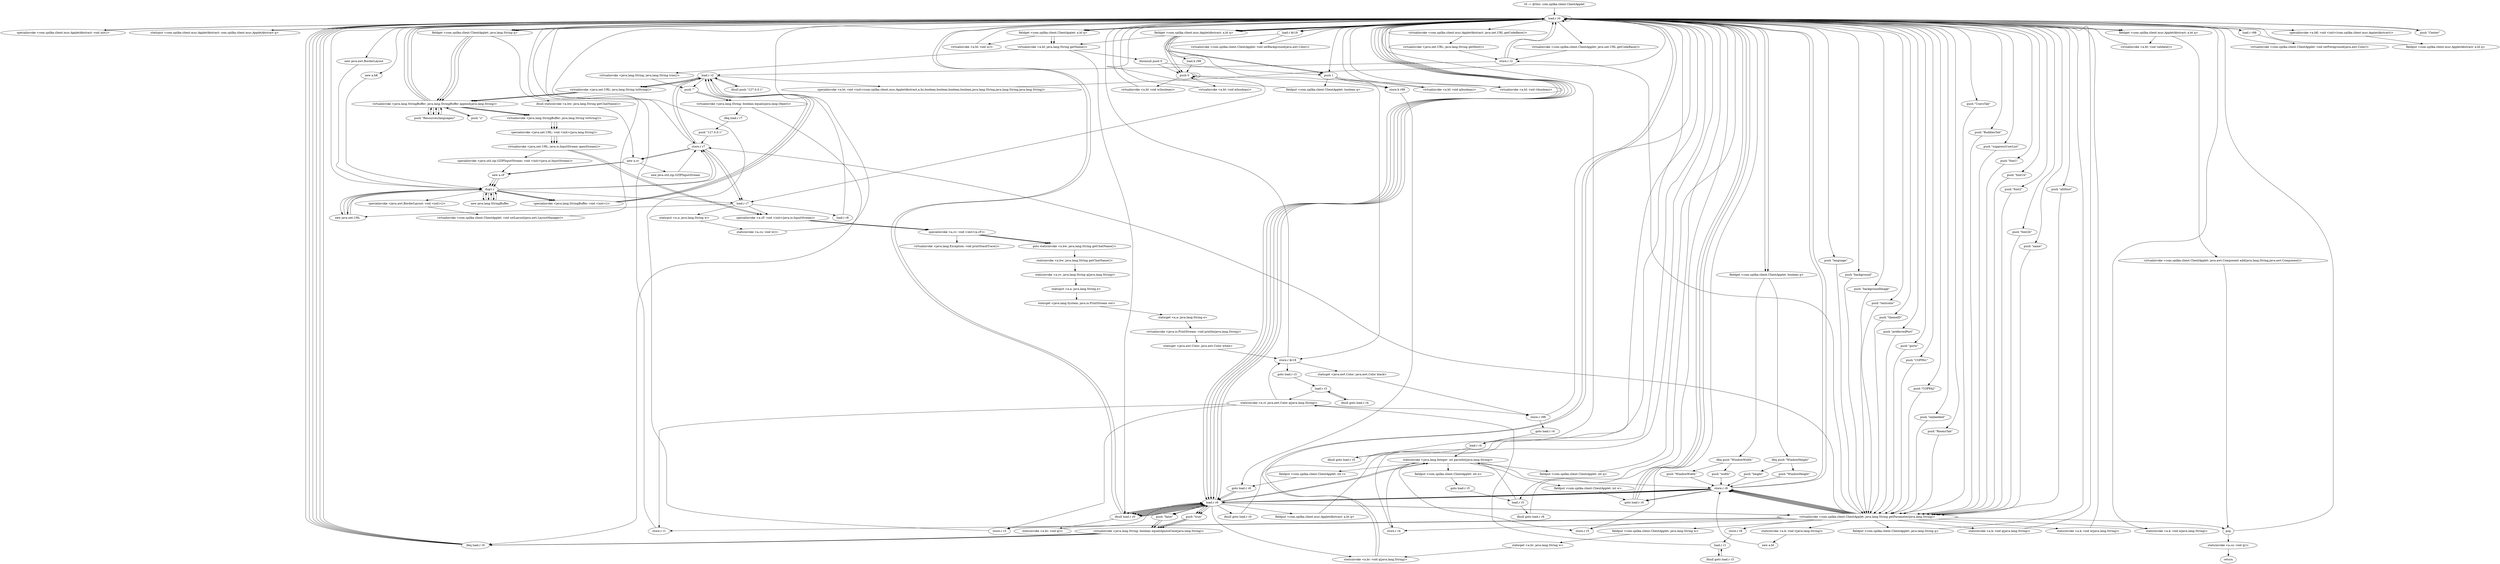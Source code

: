 digraph "" {
    "r0 := @this: com.spilka.client.ClientApplet"
    "load.r r0"
    "r0 := @this: com.spilka.client.ClientApplet"->"load.r r0";
    "specialinvoke <com.spilka.client.muc.AppletAbstract: void init()>"
    "load.r r0"->"specialinvoke <com.spilka.client.muc.AppletAbstract: void init()>";
    "specialinvoke <com.spilka.client.muc.AppletAbstract: void init()>"->"load.r r0";
    "staticput <com.spilka.client.muc.AppletAbstract: com.spilka.client.muc.AppletAbstract q>"
    "load.r r0"->"staticput <com.spilka.client.muc.AppletAbstract: com.spilka.client.muc.AppletAbstract q>";
    "staticput <com.spilka.client.muc.AppletAbstract: com.spilka.client.muc.AppletAbstract q>"->"load.r r0";
    "virtualinvoke <com.spilka.client.muc.AppletAbstract: java.net.URL getCodeBase()>"
    "load.r r0"->"virtualinvoke <com.spilka.client.muc.AppletAbstract: java.net.URL getCodeBase()>";
    "virtualinvoke <java.net.URL: java.lang.String getHost()>"
    "virtualinvoke <com.spilka.client.muc.AppletAbstract: java.net.URL getCodeBase()>"->"virtualinvoke <java.net.URL: java.lang.String getHost()>";
    "store.r r2"
    "virtualinvoke <java.net.URL: java.lang.String getHost()>"->"store.r r2";
    "load.r r2"
    "store.r r2"->"load.r r2";
    "store.r r7"
    "load.r r2"->"store.r r7";
    "store.r r7"->"load.r r2";
    "ifnull push \"127.0.0.1\""
    "load.r r2"->"ifnull push \"127.0.0.1\"";
    "ifnull push \"127.0.0.1\""->"load.r r2";
    "push \"\""
    "load.r r2"->"push \"\"";
    "virtualinvoke <java.lang.String: boolean equals(java.lang.Object)>"
    "push \"\""->"virtualinvoke <java.lang.String: boolean equals(java.lang.Object)>";
    "ifeq load.r r7"
    "virtualinvoke <java.lang.String: boolean equals(java.lang.Object)>"->"ifeq load.r r7";
    "push \"127.0.0.1\""
    "ifeq load.r r7"->"push \"127.0.0.1\"";
    "push \"127.0.0.1\""->"store.r r7";
    "load.r r7"
    "store.r r7"->"load.r r7";
    "staticput <a.a: java.lang.String w>"
    "load.r r7"->"staticput <a.a: java.lang.String w>";
    "staticinvoke <a.cu: void w()>"
    "staticput <a.a: java.lang.String w>"->"staticinvoke <a.cu: void w()>";
    "staticinvoke <a.cu: void w()>"->"load.r r0";
    "virtualinvoke <com.spilka.client.ClientApplet: java.net.URL getCodeBase()>"
    "load.r r0"->"virtualinvoke <com.spilka.client.ClientApplet: java.net.URL getCodeBase()>";
    "virtualinvoke <com.spilka.client.ClientApplet: java.net.URL getCodeBase()>"->"store.r r2";
    "store.r r2"->"load.r r0";
    "load.r r0"->"load.r r0";
    "push \"altHost\""
    "load.r r0"->"push \"altHost\"";
    "virtualinvoke <com.spilka.client.ClientApplet: java.lang.String getParameter(java.lang.String)>"
    "push \"altHost\""->"virtualinvoke <com.spilka.client.ClientApplet: java.lang.String getParameter(java.lang.String)>";
    "fieldput <com.spilka.client.ClientApplet: java.lang.String w>"
    "virtualinvoke <com.spilka.client.ClientApplet: java.lang.String getParameter(java.lang.String)>"->"fieldput <com.spilka.client.ClientApplet: java.lang.String w>";
    "staticget <a.br: java.lang.String w>"
    "fieldput <com.spilka.client.ClientApplet: java.lang.String w>"->"staticget <a.br: java.lang.String w>";
    "staticinvoke <a.br: void q(java.lang.String)>"
    "staticget <a.br: java.lang.String w>"->"staticinvoke <a.br: void q(java.lang.String)>";
    "staticinvoke <a.br: void q(java.lang.String)>"->"load.r r0";
    "load.r r0"->"load.r r0";
    "push \"language\""
    "load.r r0"->"push \"language\"";
    "push \"language\""->"virtualinvoke <com.spilka.client.ClientApplet: java.lang.String getParameter(java.lang.String)>";
    "fieldput <com.spilka.client.ClientApplet: java.lang.String q>"
    "virtualinvoke <com.spilka.client.ClientApplet: java.lang.String getParameter(java.lang.String)>"->"fieldput <com.spilka.client.ClientApplet: java.lang.String q>";
    "fieldput <com.spilka.client.ClientApplet: java.lang.String q>"->"load.r r0";
    "fieldget <com.spilka.client.ClientApplet: java.lang.String q>"
    "load.r r0"->"fieldget <com.spilka.client.ClientApplet: java.lang.String q>";
    "ifnull staticinvoke <a.bw: java.lang.String getChatName()>"
    "fieldget <com.spilka.client.ClientApplet: java.lang.String q>"->"ifnull staticinvoke <a.bw: java.lang.String getChatName()>";
    "new a.cv"
    "ifnull staticinvoke <a.bw: java.lang.String getChatName()>"->"new a.cv";
    "new java.util.zip.GZIPInputStream"
    "new a.cv"->"new java.util.zip.GZIPInputStream";
    "new java.util.zip.GZIPInputStream"->"store.r r7";
    "store.r r7"->"load.r r7";
    "new java.net.URL"
    "load.r r7"->"new java.net.URL";
    "dup1.r"
    "new java.net.URL"->"dup1.r";
    "new java.lang.StringBuffer"
    "dup1.r"->"new java.lang.StringBuffer";
    "new java.lang.StringBuffer"->"dup1.r";
    "dup1.r"->"store.r r7";
    "store.r r7"->"new a.cv";
    "new a.cF"
    "new a.cv"->"new a.cF";
    "new a.cF"->"dup1.r";
    "dup1.r"->"new java.net.URL";
    "new java.net.URL"->"dup1.r";
    "dup1.r"->"new java.lang.StringBuffer";
    "new java.lang.StringBuffer"->"dup1.r";
    "specialinvoke <java.lang.StringBuffer: void <init>()>"
    "dup1.r"->"specialinvoke <java.lang.StringBuffer: void <init>()>";
    "specialinvoke <java.lang.StringBuffer: void <init>()>"->"load.r r2";
    "virtualinvoke <java.net.URL: java.lang.String toString()>"
    "load.r r2"->"virtualinvoke <java.net.URL: java.lang.String toString()>";
    "virtualinvoke <java.lang.StringBuffer: java.lang.StringBuffer append(java.lang.String)>"
    "virtualinvoke <java.net.URL: java.lang.String toString()>"->"virtualinvoke <java.lang.StringBuffer: java.lang.StringBuffer append(java.lang.String)>";
    "push \"Resources/languages/\""
    "virtualinvoke <java.lang.StringBuffer: java.lang.StringBuffer append(java.lang.String)>"->"push \"Resources/languages/\"";
    "push \"Resources/languages/\""->"virtualinvoke <java.lang.StringBuffer: java.lang.StringBuffer append(java.lang.String)>";
    "virtualinvoke <java.lang.StringBuffer: java.lang.StringBuffer append(java.lang.String)>"->"load.r r0";
    "load.r r0"->"fieldget <com.spilka.client.ClientApplet: java.lang.String q>";
    "fieldget <com.spilka.client.ClientApplet: java.lang.String q>"->"virtualinvoke <java.lang.StringBuffer: java.lang.StringBuffer append(java.lang.String)>";
    "virtualinvoke <java.lang.StringBuffer: java.lang.String toString()>"
    "virtualinvoke <java.lang.StringBuffer: java.lang.StringBuffer append(java.lang.String)>"->"virtualinvoke <java.lang.StringBuffer: java.lang.String toString()>";
    "specialinvoke <java.net.URL: void <init>(java.lang.String)>"
    "virtualinvoke <java.lang.StringBuffer: java.lang.String toString()>"->"specialinvoke <java.net.URL: void <init>(java.lang.String)>";
    "virtualinvoke <java.net.URL: java.io.InputStream openStream()>"
    "specialinvoke <java.net.URL: void <init>(java.lang.String)>"->"virtualinvoke <java.net.URL: java.io.InputStream openStream()>";
    "specialinvoke <a.cF: void <init>(java.io.InputStream)>"
    "virtualinvoke <java.net.URL: java.io.InputStream openStream()>"->"specialinvoke <a.cF: void <init>(java.io.InputStream)>";
    "specialinvoke <a.cv: void <init>(a.cF)>"
    "specialinvoke <a.cF: void <init>(java.io.InputStream)>"->"specialinvoke <a.cv: void <init>(a.cF)>";
    "goto staticinvoke <a.bw: java.lang.String getChatName()>"
    "specialinvoke <a.cv: void <init>(a.cF)>"->"goto staticinvoke <a.bw: java.lang.String getChatName()>";
    "staticinvoke <a.bw: java.lang.String getChatName()>"
    "goto staticinvoke <a.bw: java.lang.String getChatName()>"->"staticinvoke <a.bw: java.lang.String getChatName()>";
    "staticinvoke <a.cv: java.lang.String q(java.lang.String)>"
    "staticinvoke <a.bw: java.lang.String getChatName()>"->"staticinvoke <a.cv: java.lang.String q(java.lang.String)>";
    "staticput <a.a: java.lang.String e>"
    "staticinvoke <a.cv: java.lang.String q(java.lang.String)>"->"staticput <a.a: java.lang.String e>";
    "staticget <java.lang.System: java.io.PrintStream out>"
    "staticput <a.a: java.lang.String e>"->"staticget <java.lang.System: java.io.PrintStream out>";
    "staticget <a.a: java.lang.String e>"
    "staticget <java.lang.System: java.io.PrintStream out>"->"staticget <a.a: java.lang.String e>";
    "virtualinvoke <java.io.PrintStream: void println(java.lang.String)>"
    "staticget <a.a: java.lang.String e>"->"virtualinvoke <java.io.PrintStream: void println(java.lang.String)>";
    "staticget <java.awt.Color: java.awt.Color white>"
    "virtualinvoke <java.io.PrintStream: void println(java.lang.String)>"->"staticget <java.awt.Color: java.awt.Color white>";
    "store.r $r18"
    "staticget <java.awt.Color: java.awt.Color white>"->"store.r $r18";
    "staticget <java.awt.Color: java.awt.Color black>"
    "store.r $r18"->"staticget <java.awt.Color: java.awt.Color black>";
    "store.r r98"
    "staticget <java.awt.Color: java.awt.Color black>"->"store.r r98";
    "store.r r98"->"load.r r0";
    "push \"background\""
    "load.r r0"->"push \"background\"";
    "push \"background\""->"virtualinvoke <com.spilka.client.ClientApplet: java.lang.String getParameter(java.lang.String)>";
    "store.r r1"
    "virtualinvoke <com.spilka.client.ClientApplet: java.lang.String getParameter(java.lang.String)>"->"store.r r1";
    "store.r r1"->"load.r r0";
    "push \"backgroundImage\""
    "load.r r0"->"push \"backgroundImage\"";
    "push \"backgroundImage\""->"virtualinvoke <com.spilka.client.ClientApplet: java.lang.String getParameter(java.lang.String)>";
    "virtualinvoke <com.spilka.client.ClientApplet: java.lang.String getParameter(java.lang.String)>"->"store.r r2";
    "store.r r2"->"load.r r0";
    "push \"textcolor\""
    "load.r r0"->"push \"textcolor\"";
    "push \"textcolor\""->"virtualinvoke <com.spilka.client.ClientApplet: java.lang.String getParameter(java.lang.String)>";
    "store.r r3"
    "virtualinvoke <com.spilka.client.ClientApplet: java.lang.String getParameter(java.lang.String)>"->"store.r r3";
    "store.r r3"->"load.r r0";
    "push \"themeID\""
    "load.r r0"->"push \"themeID\"";
    "push \"themeID\""->"virtualinvoke <com.spilka.client.ClientApplet: java.lang.String getParameter(java.lang.String)>";
    "store.r r4"
    "virtualinvoke <com.spilka.client.ClientApplet: java.lang.String getParameter(java.lang.String)>"->"store.r r4";
    "store.r r4"->"load.r r0";
    "push \"preferredPort\""
    "load.r r0"->"push \"preferredPort\"";
    "push \"preferredPort\""->"virtualinvoke <com.spilka.client.ClientApplet: java.lang.String getParameter(java.lang.String)>";
    "store.r r5"
    "virtualinvoke <com.spilka.client.ClientApplet: java.lang.String getParameter(java.lang.String)>"->"store.r r5";
    "store.r r5"->"load.r r0";
    "push \"ports\""
    "load.r r0"->"push \"ports\"";
    "push \"ports\""->"virtualinvoke <com.spilka.client.ClientApplet: java.lang.String getParameter(java.lang.String)>";
    "store.r r6"
    "virtualinvoke <com.spilka.client.ClientApplet: java.lang.String getParameter(java.lang.String)>"->"store.r r6";
    "store.r r6"->"load.r r0";
    "push \"COPPA1\""
    "load.r r0"->"push \"COPPA1\"";
    "push \"COPPA1\""->"virtualinvoke <com.spilka.client.ClientApplet: java.lang.String getParameter(java.lang.String)>";
    "virtualinvoke <com.spilka.client.ClientApplet: java.lang.String getParameter(java.lang.String)>"->"store.r r7";
    "store.r r7"->"load.r r0";
    "push \"COPPA2\""
    "load.r r0"->"push \"COPPA2\"";
    "push \"COPPA2\""->"virtualinvoke <com.spilka.client.ClientApplet: java.lang.String getParameter(java.lang.String)>";
    "store.r r8"
    "virtualinvoke <com.spilka.client.ClientApplet: java.lang.String getParameter(java.lang.String)>"->"store.r r8";
    "load.r r1"
    "store.r r8"->"load.r r1";
    "ifnull goto load.r r3"
    "load.r r1"->"ifnull goto load.r r3";
    "ifnull goto load.r r3"->"load.r r1";
    "staticinvoke <a.cl: java.awt.Color q(java.lang.String)>"
    "load.r r1"->"staticinvoke <a.cl: java.awt.Color q(java.lang.String)>";
    "staticinvoke <a.cl: java.awt.Color q(java.lang.String)>"->"store.r $r18";
    "goto load.r r3"
    "store.r $r18"->"goto load.r r3";
    "load.r r3"
    "goto load.r r3"->"load.r r3";
    "ifnull goto load.r r4"
    "load.r r3"->"ifnull goto load.r r4";
    "ifnull goto load.r r4"->"load.r r3";
    "load.r r3"->"staticinvoke <a.cl: java.awt.Color q(java.lang.String)>";
    "staticinvoke <a.cl: java.awt.Color q(java.lang.String)>"->"store.r r98";
    "goto load.r r4"
    "store.r r98"->"goto load.r r4";
    "load.r r4"
    "goto load.r r4"->"load.r r4";
    "ifnull goto load.r r5"
    "load.r r4"->"ifnull goto load.r r5";
    "ifnull goto load.r r5"->"load.r r0";
    "load.r r0"->"load.r r4";
    "staticinvoke <java.lang.Integer: int parseInt(java.lang.String)>"
    "load.r r4"->"staticinvoke <java.lang.Integer: int parseInt(java.lang.String)>";
    "fieldput <com.spilka.client.ClientApplet: int e>"
    "staticinvoke <java.lang.Integer: int parseInt(java.lang.String)>"->"fieldput <com.spilka.client.ClientApplet: int e>";
    "goto load.r r5"
    "fieldput <com.spilka.client.ClientApplet: int e>"->"goto load.r r5";
    "load.r r5"
    "goto load.r r5"->"load.r r5";
    "ifnull goto load.r r6"
    "load.r r5"->"ifnull goto load.r r6";
    "ifnull goto load.r r6"->"load.r r0";
    "load.r r0"->"load.r r5";
    "load.r r5"->"staticinvoke <java.lang.Integer: int parseInt(java.lang.String)>";
    "fieldput <com.spilka.client.ClientApplet: int r>"
    "staticinvoke <java.lang.Integer: int parseInt(java.lang.String)>"->"fieldput <com.spilka.client.ClientApplet: int r>";
    "goto load.r r6"
    "fieldput <com.spilka.client.ClientApplet: int r>"->"goto load.r r6";
    "load.r r6"
    "goto load.r r6"->"load.r r6";
    "ifnull load.r r0"
    "load.r r6"->"ifnull load.r r0";
    "staticinvoke <a.br: void q()>"
    "ifnull load.r r0"->"staticinvoke <a.br: void q()>";
    "staticinvoke <a.br: void q()>"->"load.r r6";
    "load.r r6"->"staticinvoke <a.br: void q(java.lang.String)>";
    "staticinvoke <a.br: void q(java.lang.String)>"->"load.r r0";
    "load.r $r18"
    "load.r r0"->"load.r $r18";
    "virtualinvoke <com.spilka.client.ClientApplet: void setBackground(java.awt.Color)>"
    "load.r $r18"->"virtualinvoke <com.spilka.client.ClientApplet: void setBackground(java.awt.Color)>";
    "virtualinvoke <com.spilka.client.ClientApplet: void setBackground(java.awt.Color)>"->"load.r r0";
    "load.r r98"
    "load.r r0"->"load.r r98";
    "virtualinvoke <com.spilka.client.ClientApplet: void setForeground(java.awt.Color)>"
    "load.r r98"->"virtualinvoke <com.spilka.client.ClientApplet: void setForeground(java.awt.Color)>";
    "virtualinvoke <com.spilka.client.ClientApplet: void setForeground(java.awt.Color)>"->"load.r r0";
    "new java.awt.BorderLayout"
    "load.r r0"->"new java.awt.BorderLayout";
    "new java.awt.BorderLayout"->"dup1.r";
    "specialinvoke <java.awt.BorderLayout: void <init>()>"
    "dup1.r"->"specialinvoke <java.awt.BorderLayout: void <init>()>";
    "virtualinvoke <com.spilka.client.ClientApplet: void setLayout(java.awt.LayoutManager)>"
    "specialinvoke <java.awt.BorderLayout: void <init>()>"->"virtualinvoke <com.spilka.client.ClientApplet: void setLayout(java.awt.LayoutManager)>";
    "virtualinvoke <com.spilka.client.ClientApplet: void setLayout(java.awt.LayoutManager)>"->"load.r r0";
    "push \"embedded\""
    "load.r r0"->"push \"embedded\"";
    "push \"embedded\""->"virtualinvoke <com.spilka.client.ClientApplet: java.lang.String getParameter(java.lang.String)>";
    "virtualinvoke <com.spilka.client.ClientApplet: java.lang.String getParameter(java.lang.String)>"->"store.r r6";
    "store.r r6"->"load.r r6";
    "load.r r6"->"ifnull load.r r0";
    "ifnull load.r r0"->"load.r r6";
    "push \"true\""
    "load.r r6"->"push \"true\"";
    "virtualinvoke <java.lang.String: boolean equalsIgnoreCase(java.lang.String)>"
    "push \"true\""->"virtualinvoke <java.lang.String: boolean equalsIgnoreCase(java.lang.String)>";
    "ifeq load.r r0"
    "virtualinvoke <java.lang.String: boolean equalsIgnoreCase(java.lang.String)>"->"ifeq load.r r0";
    "ifeq load.r r0"->"load.r r0";
    "push 1"
    "load.r r0"->"push 1";
    "fieldput <com.spilka.client.ClientApplet: boolean q>"
    "push 1"->"fieldput <com.spilka.client.ClientApplet: boolean q>";
    "fieldput <com.spilka.client.ClientApplet: boolean q>"->"load.r r0";
    "fieldget <com.spilka.client.ClientApplet: boolean q>"
    "load.r r0"->"fieldget <com.spilka.client.ClientApplet: boolean q>";
    "ifeq push \"WindowHeight\""
    "fieldget <com.spilka.client.ClientApplet: boolean q>"->"ifeq push \"WindowHeight\"";
    "push \"height\""
    "ifeq push \"WindowHeight\""->"push \"height\"";
    "push \"height\""->"store.r r6";
    "goto load.r r0"
    "store.r r6"->"goto load.r r0";
    "goto load.r r0"->"load.r r0";
    "load.r r0"->"load.r r6";
    "load.r r6"->"virtualinvoke <com.spilka.client.ClientApplet: java.lang.String getParameter(java.lang.String)>";
    "virtualinvoke <com.spilka.client.ClientApplet: java.lang.String getParameter(java.lang.String)>"->"store.r r6";
    "store.r r6"->"load.r r6";
    "load.r r6"->"ifnull load.r r0";
    "ifnull load.r r0"->"load.r r0";
    "load.r r0"->"load.r r6";
    "load.r r6"->"staticinvoke <java.lang.Integer: int parseInt(java.lang.String)>";
    "fieldput <com.spilka.client.ClientApplet: int q>"
    "staticinvoke <java.lang.Integer: int parseInt(java.lang.String)>"->"fieldput <com.spilka.client.ClientApplet: int q>";
    "fieldput <com.spilka.client.ClientApplet: int q>"->"load.r r0";
    "load.r r0"->"fieldget <com.spilka.client.ClientApplet: boolean q>";
    "ifeq push \"WindowWidth\""
    "fieldget <com.spilka.client.ClientApplet: boolean q>"->"ifeq push \"WindowWidth\"";
    "push \"width\""
    "ifeq push \"WindowWidth\""->"push \"width\"";
    "push \"width\""->"store.r r6";
    "store.r r6"->"goto load.r r0";
    "goto load.r r0"->"load.r r0";
    "load.r r0"->"load.r r6";
    "load.r r6"->"virtualinvoke <com.spilka.client.ClientApplet: java.lang.String getParameter(java.lang.String)>";
    "virtualinvoke <com.spilka.client.ClientApplet: java.lang.String getParameter(java.lang.String)>"->"store.r r6";
    "store.r r6"->"load.r r6";
    "ifnull goto load.r r0"
    "load.r r6"->"ifnull goto load.r r0";
    "ifnull goto load.r r0"->"load.r r0";
    "load.r r0"->"load.r r6";
    "load.r r6"->"staticinvoke <java.lang.Integer: int parseInt(java.lang.String)>";
    "fieldput <com.spilka.client.ClientApplet: int w>"
    "staticinvoke <java.lang.Integer: int parseInt(java.lang.String)>"->"fieldput <com.spilka.client.ClientApplet: int w>";
    "fieldput <com.spilka.client.ClientApplet: int w>"->"goto load.r r0";
    "goto load.r r0"->"load.r r0";
    "new a.bK"
    "load.r r0"->"new a.bK";
    "new a.bK"->"dup1.r";
    "dup1.r"->"load.r r0";
    "specialinvoke <a.bK: void <init>(com.spilka.client.muc.AppletAbstract)>"
    "load.r r0"->"specialinvoke <a.bK: void <init>(com.spilka.client.muc.AppletAbstract)>";
    "fieldput <com.spilka.client.muc.AppletAbstract: a.bI q>"
    "specialinvoke <a.bK: void <init>(com.spilka.client.muc.AppletAbstract)>"->"fieldput <com.spilka.client.muc.AppletAbstract: a.bI q>";
    "fieldput <com.spilka.client.muc.AppletAbstract: a.bI q>"->"load.r r0";
    "push \"RoomsTab\""
    "load.r r0"->"push \"RoomsTab\"";
    "push \"RoomsTab\""->"virtualinvoke <com.spilka.client.ClientApplet: java.lang.String getParameter(java.lang.String)>";
    "virtualinvoke <com.spilka.client.ClientApplet: java.lang.String getParameter(java.lang.String)>"->"store.r r6";
    "store.r r6"->"load.r r6";
    "load.r r6"->"ifnull load.r r0";
    "ifnull load.r r0"->"load.r r6";
    "push \"false\""
    "load.r r6"->"push \"false\"";
    "push \"false\""->"virtualinvoke <java.lang.String: boolean equalsIgnoreCase(java.lang.String)>";
    "virtualinvoke <java.lang.String: boolean equalsIgnoreCase(java.lang.String)>"->"ifeq load.r r0";
    "ifeq load.r r0"->"load.r r0";
    "fieldget <com.spilka.client.muc.AppletAbstract: a.bI q>"
    "load.r r0"->"fieldget <com.spilka.client.muc.AppletAbstract: a.bI q>";
    "push 0"
    "fieldget <com.spilka.client.muc.AppletAbstract: a.bI q>"->"push 0";
    "virtualinvoke <a.bI: void w(boolean)>"
    "push 0"->"virtualinvoke <a.bI: void w(boolean)>";
    "virtualinvoke <a.bI: void w(boolean)>"->"load.r r0";
    "push \"UsersTab\""
    "load.r r0"->"push \"UsersTab\"";
    "push \"UsersTab\""->"virtualinvoke <com.spilka.client.ClientApplet: java.lang.String getParameter(java.lang.String)>";
    "virtualinvoke <com.spilka.client.ClientApplet: java.lang.String getParameter(java.lang.String)>"->"store.r r6";
    "store.r r6"->"load.r r6";
    "load.r r6"->"ifnull load.r r0";
    "ifnull load.r r0"->"load.r r6";
    "load.r r6"->"push \"false\"";
    "push \"false\""->"virtualinvoke <java.lang.String: boolean equalsIgnoreCase(java.lang.String)>";
    "virtualinvoke <java.lang.String: boolean equalsIgnoreCase(java.lang.String)>"->"ifeq load.r r0";
    "ifeq load.r r0"->"load.r r0";
    "load.r r0"->"fieldget <com.spilka.client.muc.AppletAbstract: a.bI q>";
    "fieldget <com.spilka.client.muc.AppletAbstract: a.bI q>"->"push 0";
    "virtualinvoke <a.bI: void e(boolean)>"
    "push 0"->"virtualinvoke <a.bI: void e(boolean)>";
    "virtualinvoke <a.bI: void e(boolean)>"->"load.r r0";
    "push \"BuddiesTab\""
    "load.r r0"->"push \"BuddiesTab\"";
    "push \"BuddiesTab\""->"virtualinvoke <com.spilka.client.ClientApplet: java.lang.String getParameter(java.lang.String)>";
    "virtualinvoke <com.spilka.client.ClientApplet: java.lang.String getParameter(java.lang.String)>"->"store.r r6";
    "store.r r6"->"load.r r6";
    "load.r r6"->"ifnull load.r r0";
    "ifnull load.r r0"->"load.r r6";
    "load.r r6"->"push \"true\"";
    "push \"true\""->"virtualinvoke <java.lang.String: boolean equalsIgnoreCase(java.lang.String)>";
    "virtualinvoke <java.lang.String: boolean equalsIgnoreCase(java.lang.String)>"->"ifeq load.r r0";
    "ifeq load.r r0"->"load.r r0";
    "load.r r0"->"fieldget <com.spilka.client.muc.AppletAbstract: a.bI q>";
    "fieldget <com.spilka.client.muc.AppletAbstract: a.bI q>"->"push 1";
    "virtualinvoke <a.bI: void q(boolean)>"
    "push 1"->"virtualinvoke <a.bI: void q(boolean)>";
    "virtualinvoke <a.bI: void q(boolean)>"->"load.r r0";
    "push \"suppressUserList\""
    "load.r r0"->"push \"suppressUserList\"";
    "push \"suppressUserList\""->"virtualinvoke <com.spilka.client.ClientApplet: java.lang.String getParameter(java.lang.String)>";
    "virtualinvoke <com.spilka.client.ClientApplet: java.lang.String getParameter(java.lang.String)>"->"store.r r6";
    "store.r r6"->"load.r r6";
    "load.r r6"->"ifnull load.r r0";
    "ifnull load.r r0"->"load.r r6";
    "load.r r6"->"push \"true\"";
    "push \"true\""->"virtualinvoke <java.lang.String: boolean equalsIgnoreCase(java.lang.String)>";
    "virtualinvoke <java.lang.String: boolean equalsIgnoreCase(java.lang.String)>"->"ifeq load.r r0";
    "ifeq load.r r0"->"load.r r0";
    "load.r r0"->"fieldget <com.spilka.client.muc.AppletAbstract: a.bI q>";
    "fieldget <com.spilka.client.muc.AppletAbstract: a.bI q>"->"push 1";
    "virtualinvoke <a.bI: void r(boolean)>"
    "push 1"->"virtualinvoke <a.bI: void r(boolean)>";
    "virtualinvoke <a.bI: void r(boolean)>"->"load.r r0";
    "push \"font1\""
    "load.r r0"->"push \"font1\"";
    "push \"font1\""->"virtualinvoke <com.spilka.client.ClientApplet: java.lang.String getParameter(java.lang.String)>";
    "staticinvoke <a.k: void q(java.lang.String)>"
    "virtualinvoke <com.spilka.client.ClientApplet: java.lang.String getParameter(java.lang.String)>"->"staticinvoke <a.k: void q(java.lang.String)>";
    "staticinvoke <a.k: void q(java.lang.String)>"->"load.r r0";
    "push \"font1b\""
    "load.r r0"->"push \"font1b\"";
    "push \"font1b\""->"virtualinvoke <com.spilka.client.ClientApplet: java.lang.String getParameter(java.lang.String)>";
    "staticinvoke <a.k: void w(java.lang.String)>"
    "virtualinvoke <com.spilka.client.ClientApplet: java.lang.String getParameter(java.lang.String)>"->"staticinvoke <a.k: void w(java.lang.String)>";
    "staticinvoke <a.k: void w(java.lang.String)>"->"load.r r0";
    "push \"font2\""
    "load.r r0"->"push \"font2\"";
    "push \"font2\""->"virtualinvoke <com.spilka.client.ClientApplet: java.lang.String getParameter(java.lang.String)>";
    "staticinvoke <a.k: void e(java.lang.String)>"
    "virtualinvoke <com.spilka.client.ClientApplet: java.lang.String getParameter(java.lang.String)>"->"staticinvoke <a.k: void e(java.lang.String)>";
    "staticinvoke <a.k: void e(java.lang.String)>"->"load.r r0";
    "push \"font2b\""
    "load.r r0"->"push \"font2b\"";
    "push \"font2b\""->"virtualinvoke <com.spilka.client.ClientApplet: java.lang.String getParameter(java.lang.String)>";
    "staticinvoke <a.k: void r(java.lang.String)>"
    "virtualinvoke <com.spilka.client.ClientApplet: java.lang.String getParameter(java.lang.String)>"->"staticinvoke <a.k: void r(java.lang.String)>";
    "new a.bt"
    "staticinvoke <a.k: void r(java.lang.String)>"->"new a.bt";
    "new a.bt"->"store.r r6";
    "store.r r6"->"load.r r0";
    "load.r r0"->"fieldget <com.spilka.client.muc.AppletAbstract: a.bI q>";
    "fieldget <com.spilka.client.muc.AppletAbstract: a.bI q>"->"store.r $r18";
    "store.r $r18"->"load.r r0";
    "load.r r0"->"fieldget <com.spilka.client.muc.AppletAbstract: a.bI q>";
    "virtualinvoke <a.bI: java.lang.String getName()>"
    "fieldget <com.spilka.client.muc.AppletAbstract: a.bI q>"->"virtualinvoke <a.bI: java.lang.String getName()>";
    "ifnonnull push 0"
    "virtualinvoke <a.bI: java.lang.String getName()>"->"ifnonnull push 0";
    "ifnonnull push 0"->"push 1";
    "store.b r98"
    "push 1"->"store.b r98";
    "store.b r98"->"goto load.r r6";
    "goto load.r r6"->"load.r r6";
    "load.r r6"->"load.r r0";
    "load.r r0"->"load.r $r18";
    "load.b r98"
    "load.r $r18"->"load.b r98";
    "load.b r98"->"push 0";
    "push 0"->"push 0";
    "push 0"->"push 0";
    "push 0"->"load.r r7";
    "load.r r8"
    "load.r r7"->"load.r r8";
    "load.r r8"->"load.r r2";
    "specialinvoke <a.bt: void <init>(com.spilka.client.muc.AppletAbstract,a.bz,boolean,boolean,boolean,boolean,java.lang.String,java.lang.String,java.lang.String)>"
    "load.r r2"->"specialinvoke <a.bt: void <init>(com.spilka.client.muc.AppletAbstract,a.bz,boolean,boolean,boolean,boolean,java.lang.String,java.lang.String,java.lang.String)>";
    "specialinvoke <a.bt: void <init>(com.spilka.client.muc.AppletAbstract,a.bz,boolean,boolean,boolean,boolean,java.lang.String,java.lang.String,java.lang.String)>"->"load.r r0";
    "load.r r0"->"load.r r6";
    "fieldput <com.spilka.client.muc.AppletAbstract: a.bt q>"
    "load.r r6"->"fieldput <com.spilka.client.muc.AppletAbstract: a.bt q>";
    "fieldput <com.spilka.client.muc.AppletAbstract: a.bt q>"->"load.r r0";
    "push \"Center\""
    "load.r r0"->"push \"Center\"";
    "push \"Center\""->"load.r r0";
    "fieldget <com.spilka.client.muc.AppletAbstract: a.bt q>"
    "load.r r0"->"fieldget <com.spilka.client.muc.AppletAbstract: a.bt q>";
    "virtualinvoke <com.spilka.client.ClientApplet: java.awt.Component add(java.lang.String,java.awt.Component)>"
    "fieldget <com.spilka.client.muc.AppletAbstract: a.bt q>"->"virtualinvoke <com.spilka.client.ClientApplet: java.awt.Component add(java.lang.String,java.awt.Component)>";
    "pop"
    "virtualinvoke <com.spilka.client.ClientApplet: java.awt.Component add(java.lang.String,java.awt.Component)>"->"pop";
    "pop"->"load.r r0";
    "load.r r0"->"fieldget <com.spilka.client.muc.AppletAbstract: a.bt q>";
    "virtualinvoke <a.bt: void validate()>"
    "fieldget <com.spilka.client.muc.AppletAbstract: a.bt q>"->"virtualinvoke <a.bt: void validate()>";
    "virtualinvoke <a.bt: void validate()>"->"load.r r0";
    "fieldget <com.spilka.client.ClientApplet: a.bI q>"
    "load.r r0"->"fieldget <com.spilka.client.ClientApplet: a.bI q>";
    "fieldget <com.spilka.client.ClientApplet: a.bI q>"->"virtualinvoke <a.bI: java.lang.String getName()>";
    "virtualinvoke <a.bI: java.lang.String getName()>"->"ifnull load.r r0";
    "ifnull load.r r0"->"load.r r0";
    "load.r r0"->"fieldget <com.spilka.client.ClientApplet: a.bI q>";
    "fieldget <com.spilka.client.ClientApplet: a.bI q>"->"virtualinvoke <a.bI: java.lang.String getName()>";
    "virtualinvoke <java.lang.String: java.lang.String trim()>"
    "virtualinvoke <a.bI: java.lang.String getName()>"->"virtualinvoke <java.lang.String: java.lang.String trim()>";
    "virtualinvoke <java.lang.String: java.lang.String trim()>"->"push \"\"";
    "push \"\""->"virtualinvoke <java.lang.String: boolean equals(java.lang.Object)>";
    "virtualinvoke <java.lang.String: boolean equals(java.lang.Object)>"->"ifeq load.r r0";
    "ifeq load.r r0"->"load.r r0";
    "load.r r0"->"fieldget <com.spilka.client.ClientApplet: a.bI q>";
    "virtualinvoke <a.bI: void u()>"
    "fieldget <com.spilka.client.ClientApplet: a.bI q>"->"virtualinvoke <a.bI: void u()>";
    "virtualinvoke <a.bI: void u()>"->"load.r r0";
    "push \"name\""
    "load.r r0"->"push \"name\"";
    "push \"name\""->"virtualinvoke <com.spilka.client.ClientApplet: java.lang.String getParameter(java.lang.String)>";
    "virtualinvoke <com.spilka.client.ClientApplet: java.lang.String getParameter(java.lang.String)>"->"pop";
    "staticinvoke <a.cu: void q()>"
    "pop"->"staticinvoke <a.cu: void q()>";
    "return"
    "staticinvoke <a.cu: void q()>"->"return";
    "ifnonnull push 0"->"push 0";
    "push 0"->"store.b r98";
    "staticinvoke <java.lang.Integer: int parseInt(java.lang.String)>"->"store.r r6";
    "push \"WindowWidth\""
    "ifeq push \"WindowWidth\""->"push \"WindowWidth\"";
    "push \"WindowWidth\""->"store.r r6";
    "push \"WindowHeight\""
    "ifeq push \"WindowHeight\""->"push \"WindowHeight\"";
    "push \"WindowHeight\""->"store.r r6";
    "staticinvoke <java.lang.Integer: int parseInt(java.lang.String)>"->"store.r r5";
    "staticinvoke <java.lang.Integer: int parseInt(java.lang.String)>"->"store.r r4";
    "staticinvoke <a.cl: java.awt.Color q(java.lang.String)>"->"store.r r3";
    "staticinvoke <a.cl: java.awt.Color q(java.lang.String)>"->"store.r r1";
    "virtualinvoke <java.lang.Exception: void printStackTrace()>"
    "specialinvoke <a.cv: void <init>(a.cF)>"->"virtualinvoke <java.lang.Exception: void printStackTrace()>";
    "dup1.r"->"store.r r7";
    "store.r r7"->"new a.cv";
    "new a.cv"->"new a.cF";
    "new a.cF"->"dup1.r";
    "dup1.r"->"new java.net.URL";
    "new java.net.URL"->"dup1.r";
    "dup1.r"->"new java.lang.StringBuffer";
    "new java.lang.StringBuffer"->"dup1.r";
    "dup1.r"->"specialinvoke <java.lang.StringBuffer: void <init>()>";
    "specialinvoke <java.lang.StringBuffer: void <init>()>"->"load.r r2";
    "load.r r2"->"virtualinvoke <java.net.URL: java.lang.String toString()>";
    "virtualinvoke <java.net.URL: java.lang.String toString()>"->"virtualinvoke <java.lang.StringBuffer: java.lang.StringBuffer append(java.lang.String)>";
    "virtualinvoke <java.lang.StringBuffer: java.lang.StringBuffer append(java.lang.String)>"->"push \"Resources/languages/\"";
    "push \"Resources/languages/\""->"virtualinvoke <java.lang.StringBuffer: java.lang.StringBuffer append(java.lang.String)>";
    "virtualinvoke <java.lang.StringBuffer: java.lang.StringBuffer append(java.lang.String)>"->"load.r r0";
    "load.r r0"->"fieldget <com.spilka.client.ClientApplet: java.lang.String q>";
    "fieldget <com.spilka.client.ClientApplet: java.lang.String q>"->"virtualinvoke <java.lang.StringBuffer: java.lang.StringBuffer append(java.lang.String)>";
    "virtualinvoke <java.lang.StringBuffer: java.lang.StringBuffer append(java.lang.String)>"->"virtualinvoke <java.lang.StringBuffer: java.lang.String toString()>";
    "virtualinvoke <java.lang.StringBuffer: java.lang.String toString()>"->"specialinvoke <java.net.URL: void <init>(java.lang.String)>";
    "specialinvoke <java.net.URL: void <init>(java.lang.String)>"->"virtualinvoke <java.net.URL: java.io.InputStream openStream()>";
    "virtualinvoke <java.net.URL: java.io.InputStream openStream()>"->"specialinvoke <a.cF: void <init>(java.io.InputStream)>";
    "specialinvoke <a.cF: void <init>(java.io.InputStream)>"->"specialinvoke <a.cv: void <init>(a.cF)>";
    "specialinvoke <a.cv: void <init>(a.cF)>"->"goto staticinvoke <a.bw: java.lang.String getChatName()>";
    "dup1.r"->"specialinvoke <java.lang.StringBuffer: void <init>()>";
    "specialinvoke <java.lang.StringBuffer: void <init>()>"->"load.r r2";
    "load.r r2"->"virtualinvoke <java.net.URL: java.lang.String toString()>";
    "virtualinvoke <java.net.URL: java.lang.String toString()>"->"virtualinvoke <java.lang.StringBuffer: java.lang.StringBuffer append(java.lang.String)>";
    "virtualinvoke <java.lang.StringBuffer: java.lang.StringBuffer append(java.lang.String)>"->"push \"Resources/languages/\"";
    "push \"Resources/languages/\""->"virtualinvoke <java.lang.StringBuffer: java.lang.StringBuffer append(java.lang.String)>";
    "virtualinvoke <java.lang.StringBuffer: java.lang.StringBuffer append(java.lang.String)>"->"load.r r0";
    "load.r r0"->"fieldget <com.spilka.client.ClientApplet: java.lang.String q>";
    "fieldget <com.spilka.client.ClientApplet: java.lang.String q>"->"virtualinvoke <java.lang.StringBuffer: java.lang.StringBuffer append(java.lang.String)>";
    "push \"z\""
    "virtualinvoke <java.lang.StringBuffer: java.lang.StringBuffer append(java.lang.String)>"->"push \"z\"";
    "push \"z\""->"virtualinvoke <java.lang.StringBuffer: java.lang.StringBuffer append(java.lang.String)>";
    "virtualinvoke <java.lang.StringBuffer: java.lang.StringBuffer append(java.lang.String)>"->"virtualinvoke <java.lang.StringBuffer: java.lang.String toString()>";
    "virtualinvoke <java.lang.StringBuffer: java.lang.String toString()>"->"specialinvoke <java.net.URL: void <init>(java.lang.String)>";
    "specialinvoke <java.net.URL: void <init>(java.lang.String)>"->"virtualinvoke <java.net.URL: java.io.InputStream openStream()>";
    "specialinvoke <java.util.zip.GZIPInputStream: void <init>(java.io.InputStream)>"
    "virtualinvoke <java.net.URL: java.io.InputStream openStream()>"->"specialinvoke <java.util.zip.GZIPInputStream: void <init>(java.io.InputStream)>";
    "specialinvoke <java.util.zip.GZIPInputStream: void <init>(java.io.InputStream)>"->"new a.cF";
    "new a.cF"->"dup1.r";
    "dup1.r"->"load.r r7";
    "load.r r7"->"specialinvoke <a.cF: void <init>(java.io.InputStream)>";
    "specialinvoke <a.cF: void <init>(java.io.InputStream)>"->"specialinvoke <a.cv: void <init>(a.cF)>";
    "specialinvoke <a.cv: void <init>(a.cF)>"->"goto staticinvoke <a.bw: java.lang.String getChatName()>";
}
